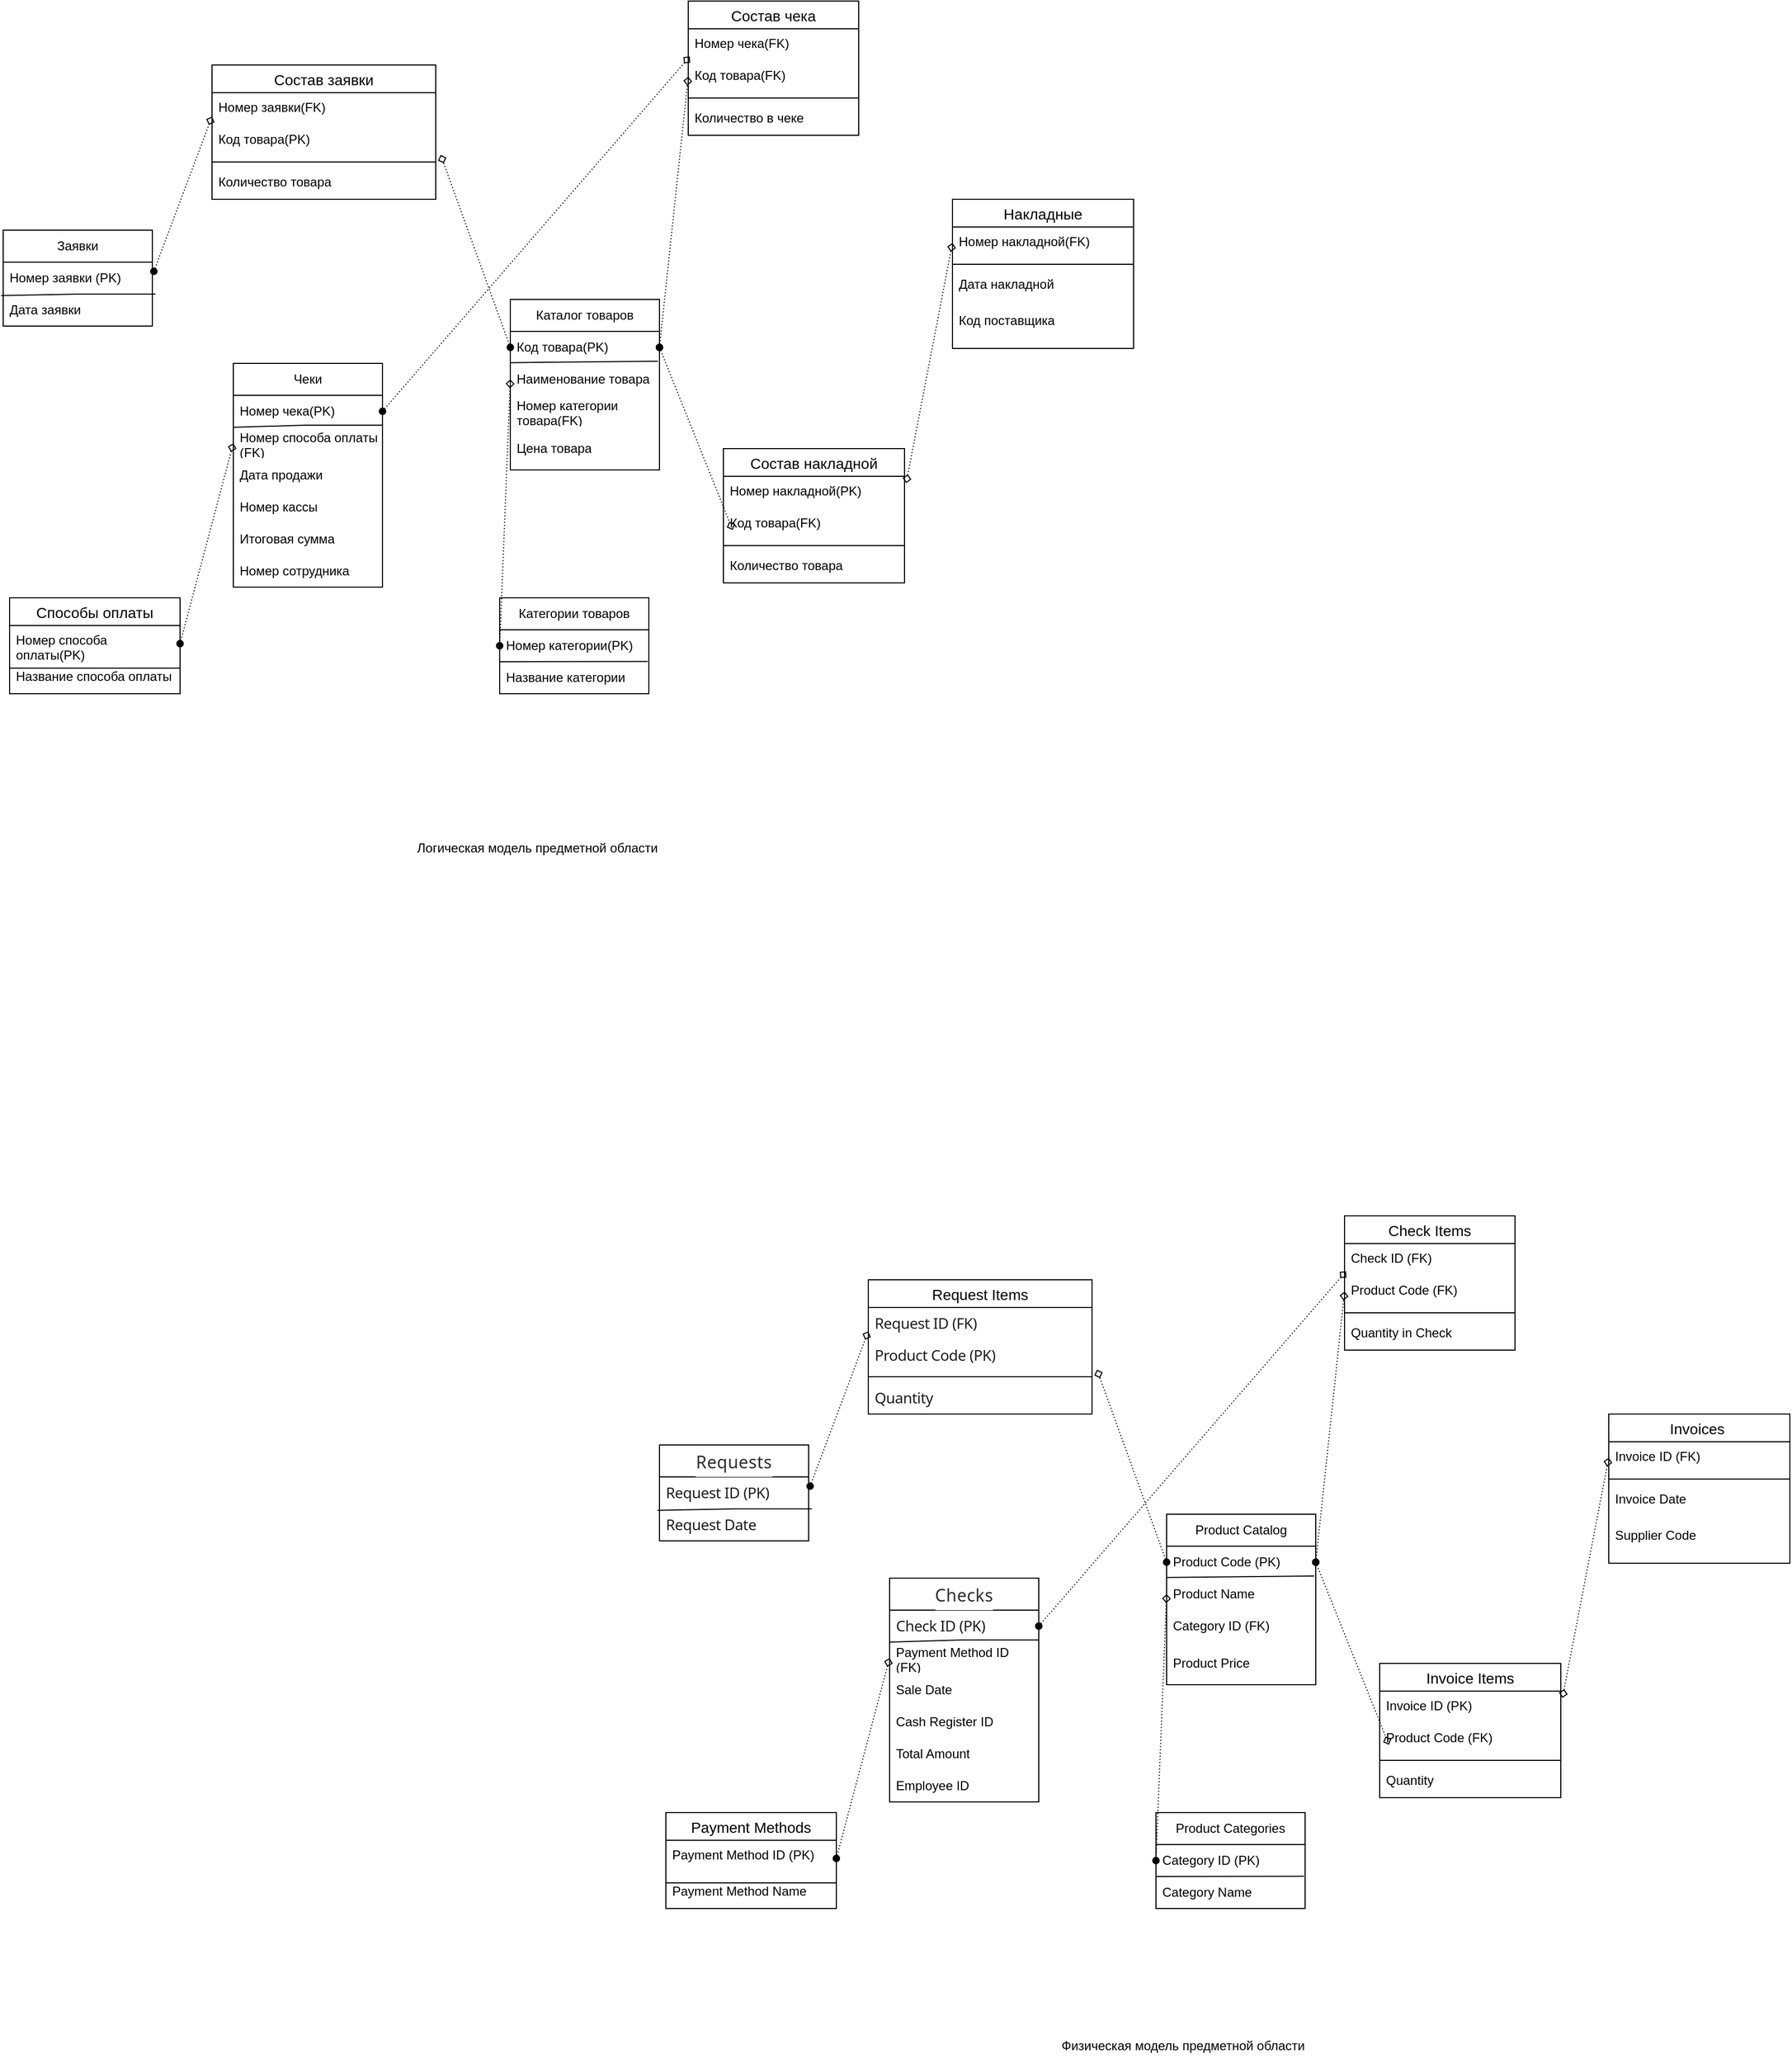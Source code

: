 <mxfile version="28.2.5">
  <diagram name="Страница — 1" id="TB0GrTfzd8GCSQmflgjX">
    <mxGraphModel dx="1303" dy="1872" grid="1" gridSize="10" guides="1" tooltips="1" connect="1" arrows="1" fold="1" page="1" pageScale="1" pageWidth="827" pageHeight="1169" math="0" shadow="0">
      <root>
        <mxCell id="0" />
        <mxCell id="1" parent="0" />
        <mxCell id="sVjr9DV75I62hmYHdk1i-2" value="Заявки" style="swimlane;fontStyle=0;childLayout=stackLayout;horizontal=1;startSize=30;horizontalStack=0;resizeParent=1;resizeParentMax=0;resizeLast=0;collapsible=1;marginBottom=0;whiteSpace=wrap;html=1;" parent="1" vertex="1">
          <mxGeometry x="24" y="65" width="140" height="90" as="geometry">
            <mxRectangle x="40" y="40" width="130" height="30" as="alternateBounds" />
          </mxGeometry>
        </mxCell>
        <mxCell id="sVjr9DV75I62hmYHdk1i-3" value="Номер заявки (PK)" style="text;strokeColor=none;fillColor=none;align=left;verticalAlign=middle;spacingLeft=4;spacingRight=4;overflow=hidden;points=[[0,0.5],[1,0.5]];portConstraint=eastwest;rotatable=0;whiteSpace=wrap;html=1;" parent="sVjr9DV75I62hmYHdk1i-2" vertex="1">
          <mxGeometry y="30" width="140" height="30" as="geometry" />
        </mxCell>
        <mxCell id="sVjr9DV75I62hmYHdk1i-4" value="Дата заявки" style="text;strokeColor=none;fillColor=none;align=left;verticalAlign=middle;spacingLeft=4;spacingRight=4;overflow=hidden;points=[[0,0.5],[1,0.5]];portConstraint=eastwest;rotatable=0;whiteSpace=wrap;html=1;" parent="sVjr9DV75I62hmYHdk1i-2" vertex="1">
          <mxGeometry y="60" width="140" height="30" as="geometry" />
        </mxCell>
        <mxCell id="7sMg7sJDzFcKfcrFsc0W-3" value="" style="endArrow=none;html=1;rounded=0;exitX=-0.014;exitY=0.044;exitDx=0;exitDy=0;exitPerimeter=0;" parent="sVjr9DV75I62hmYHdk1i-2" source="sVjr9DV75I62hmYHdk1i-4" edge="1">
          <mxGeometry width="50" height="50" relative="1" as="geometry">
            <mxPoint x="340" y="90" as="sourcePoint" />
            <mxPoint x="143" y="60" as="targetPoint" />
            <Array as="points">
              <mxPoint x="70" y="60" />
            </Array>
          </mxGeometry>
        </mxCell>
        <mxCell id="sVjr9DV75I62hmYHdk1i-6" value="Каталог товаров" style="swimlane;fontStyle=0;childLayout=stackLayout;horizontal=1;startSize=30;horizontalStack=0;resizeParent=1;resizeParentMax=0;resizeLast=0;collapsible=1;marginBottom=0;whiteSpace=wrap;html=1;" parent="1" vertex="1">
          <mxGeometry x="500" y="130" width="140" height="160" as="geometry">
            <mxRectangle x="480" width="70" height="30" as="alternateBounds" />
          </mxGeometry>
        </mxCell>
        <mxCell id="sVjr9DV75I62hmYHdk1i-7" value="Код товара(PK)" style="text;strokeColor=none;fillColor=none;align=left;verticalAlign=middle;spacingLeft=4;spacingRight=4;overflow=hidden;points=[[0,0.5],[1,0.5]];portConstraint=eastwest;rotatable=0;whiteSpace=wrap;html=1;" parent="sVjr9DV75I62hmYHdk1i-6" vertex="1">
          <mxGeometry y="30" width="140" height="30" as="geometry" />
        </mxCell>
        <mxCell id="sVjr9DV75I62hmYHdk1i-8" value="Наименование товара" style="text;strokeColor=none;fillColor=none;align=left;verticalAlign=middle;spacingLeft=4;spacingRight=4;overflow=hidden;points=[[0,0.5],[1,0.5]];portConstraint=eastwest;rotatable=0;whiteSpace=wrap;html=1;" parent="sVjr9DV75I62hmYHdk1i-6" vertex="1">
          <mxGeometry y="60" width="140" height="30" as="geometry" />
        </mxCell>
        <mxCell id="gCJg0nlt5YbwezoJq0o4-13" value="Номер категории товара(FK)" style="text;strokeColor=none;fillColor=none;align=left;verticalAlign=middle;spacingLeft=4;spacingRight=4;overflow=hidden;points=[[0,0.5],[1,0.5]];portConstraint=eastwest;rotatable=0;whiteSpace=wrap;html=1;" parent="sVjr9DV75I62hmYHdk1i-6" vertex="1">
          <mxGeometry y="90" width="140" height="30" as="geometry" />
        </mxCell>
        <mxCell id="sVjr9DV75I62hmYHdk1i-9" value="Цена товара" style="text;strokeColor=none;fillColor=none;align=left;verticalAlign=middle;spacingLeft=4;spacingRight=4;overflow=hidden;points=[[0,0.5],[1,0.5]];portConstraint=eastwest;rotatable=0;whiteSpace=wrap;html=1;" parent="sVjr9DV75I62hmYHdk1i-6" vertex="1">
          <mxGeometry y="120" width="140" height="40" as="geometry" />
        </mxCell>
        <mxCell id="7sMg7sJDzFcKfcrFsc0W-4" value="" style="endArrow=none;html=1;rounded=0;entryX=0.99;entryY=-0.067;entryDx=0;entryDy=0;entryPerimeter=0;exitX=0;exitY=-0.022;exitDx=0;exitDy=0;exitPerimeter=0;" parent="sVjr9DV75I62hmYHdk1i-6" source="sVjr9DV75I62hmYHdk1i-8" target="sVjr9DV75I62hmYHdk1i-8" edge="1">
          <mxGeometry width="50" height="50" relative="1" as="geometry">
            <mxPoint x="-100" y="130" as="sourcePoint" />
            <mxPoint x="-50" y="80" as="targetPoint" />
          </mxGeometry>
        </mxCell>
        <mxCell id="sVjr9DV75I62hmYHdk1i-10" value="Чеки" style="swimlane;fontStyle=0;childLayout=stackLayout;horizontal=1;startSize=30;horizontalStack=0;resizeParent=1;resizeParentMax=0;resizeLast=0;collapsible=1;marginBottom=0;whiteSpace=wrap;html=1;" parent="1" vertex="1">
          <mxGeometry x="240" y="190" width="140" height="210" as="geometry">
            <mxRectangle x="240" y="190" width="70" height="30" as="alternateBounds" />
          </mxGeometry>
        </mxCell>
        <mxCell id="sVjr9DV75I62hmYHdk1i-11" value="Номер чека(PK)" style="text;strokeColor=none;fillColor=none;align=left;verticalAlign=middle;spacingLeft=4;spacingRight=4;overflow=hidden;points=[[0,0.5],[1,0.5]];portConstraint=eastwest;rotatable=0;whiteSpace=wrap;html=1;" parent="sVjr9DV75I62hmYHdk1i-10" vertex="1">
          <mxGeometry y="30" width="140" height="30" as="geometry" />
        </mxCell>
        <mxCell id="7sMg7sJDzFcKfcrFsc0W-5" value="" style="endArrow=none;html=1;rounded=0;exitX=0.014;exitY=0.067;exitDx=0;exitDy=0;exitPerimeter=0;entryX=1.014;entryY=0;entryDx=0;entryDy=0;entryPerimeter=0;" parent="sVjr9DV75I62hmYHdk1i-10" edge="1">
          <mxGeometry width="50" height="50" relative="1" as="geometry">
            <mxPoint x="3.642e-14" y="60.0" as="sourcePoint" />
            <mxPoint x="140.0" y="57.99" as="targetPoint" />
            <Array as="points">
              <mxPoint x="68.04" y="57.99" />
            </Array>
          </mxGeometry>
        </mxCell>
        <mxCell id="gCJg0nlt5YbwezoJq0o4-12" value="Номер способа оплаты (FK)" style="text;strokeColor=none;fillColor=none;align=left;verticalAlign=middle;spacingLeft=4;spacingRight=4;overflow=hidden;points=[[0,0.5],[1,0.5]];portConstraint=eastwest;rotatable=0;whiteSpace=wrap;html=1;" parent="sVjr9DV75I62hmYHdk1i-10" vertex="1">
          <mxGeometry y="60" width="140" height="30" as="geometry" />
        </mxCell>
        <mxCell id="sVjr9DV75I62hmYHdk1i-12" value="Дата продажи" style="text;strokeColor=none;fillColor=none;align=left;verticalAlign=middle;spacingLeft=4;spacingRight=4;overflow=hidden;points=[[0,0.5],[1,0.5]];portConstraint=eastwest;rotatable=0;whiteSpace=wrap;html=1;" parent="sVjr9DV75I62hmYHdk1i-10" vertex="1">
          <mxGeometry y="90" width="140" height="30" as="geometry" />
        </mxCell>
        <mxCell id="gCJg0nlt5YbwezoJq0o4-10" value="Номер кассы" style="text;strokeColor=none;fillColor=none;align=left;verticalAlign=middle;spacingLeft=4;spacingRight=4;overflow=hidden;points=[[0,0.5],[1,0.5]];portConstraint=eastwest;rotatable=0;whiteSpace=wrap;html=1;" parent="sVjr9DV75I62hmYHdk1i-10" vertex="1">
          <mxGeometry y="120" width="140" height="30" as="geometry" />
        </mxCell>
        <mxCell id="gCJg0nlt5YbwezoJq0o4-11" value="Итоговая сумма" style="text;strokeColor=none;fillColor=none;align=left;verticalAlign=middle;spacingLeft=4;spacingRight=4;overflow=hidden;points=[[0,0.5],[1,0.5]];portConstraint=eastwest;rotatable=0;whiteSpace=wrap;html=1;" parent="sVjr9DV75I62hmYHdk1i-10" vertex="1">
          <mxGeometry y="150" width="140" height="30" as="geometry" />
        </mxCell>
        <mxCell id="sVjr9DV75I62hmYHdk1i-13" value="&lt;font style=&quot;vertical-align: inherit;&quot; dir=&quot;auto&quot;&gt;&lt;font style=&quot;vertical-align: inherit;&quot; dir=&quot;auto&quot;&gt;Номер сотрудника&amp;nbsp;&lt;/font&gt;&lt;/font&gt;" style="text;strokeColor=none;fillColor=none;align=left;verticalAlign=middle;spacingLeft=4;spacingRight=4;overflow=hidden;points=[[0,0.5],[1,0.5]];portConstraint=eastwest;rotatable=0;whiteSpace=wrap;html=1;" parent="sVjr9DV75I62hmYHdk1i-10" vertex="1">
          <mxGeometry y="180" width="140" height="30" as="geometry" />
        </mxCell>
        <mxCell id="7sMg7sJDzFcKfcrFsc0W-24" value="&lt;font style=&quot;vertical-align: inherit;&quot; dir=&quot;auto&quot;&gt;&lt;font style=&quot;vertical-align: inherit;&quot; dir=&quot;auto&quot;&gt;Логическая модель предметной области&lt;/font&gt;&lt;/font&gt;" style="text;html=1;align=center;verticalAlign=middle;resizable=0;points=[];autosize=1;strokeColor=none;fillColor=none;" parent="1" vertex="1">
          <mxGeometry x="400" y="630" width="250" height="30" as="geometry" />
        </mxCell>
        <mxCell id="7sMg7sJDzFcKfcrFsc0W-77" value="Физическая модель предметной области" style="text;html=1;align=center;verticalAlign=middle;resizable=0;points=[];autosize=1;strokeColor=none;fillColor=none;" parent="1" vertex="1">
          <mxGeometry x="1006" y="1754" width="250" height="30" as="geometry" />
        </mxCell>
        <mxCell id="gCJg0nlt5YbwezoJq0o4-16" value="Накладные" style="swimlane;fontStyle=0;childLayout=stackLayout;horizontal=1;startSize=26;horizontalStack=0;resizeParent=1;resizeParentMax=0;resizeLast=0;collapsible=1;marginBottom=0;align=center;fontSize=14;" parent="1" vertex="1">
          <mxGeometry x="915" y="36" width="170" height="140" as="geometry" />
        </mxCell>
        <mxCell id="gCJg0nlt5YbwezoJq0o4-17" value="Номер накладной(FK)" style="text;strokeColor=none;fillColor=none;spacingLeft=4;spacingRight=4;overflow=hidden;rotatable=0;points=[[0,0.5],[1,0.5]];portConstraint=eastwest;fontSize=12;whiteSpace=wrap;html=1;" parent="gCJg0nlt5YbwezoJq0o4-16" vertex="1">
          <mxGeometry y="26" width="170" height="30" as="geometry" />
        </mxCell>
        <mxCell id="gCJg0nlt5YbwezoJq0o4-35" value="" style="line;strokeWidth=1;rotatable=0;dashed=0;labelPosition=right;align=left;verticalAlign=middle;spacingTop=0;spacingLeft=6;points=[];portConstraint=eastwest;" parent="gCJg0nlt5YbwezoJq0o4-16" vertex="1">
          <mxGeometry y="56" width="170" height="10" as="geometry" />
        </mxCell>
        <mxCell id="gCJg0nlt5YbwezoJq0o4-18" value="Дата накладной" style="text;strokeColor=none;fillColor=none;spacingLeft=4;spacingRight=4;overflow=hidden;rotatable=0;points=[[0,0.5],[1,0.5]];portConstraint=eastwest;fontSize=12;whiteSpace=wrap;html=1;" parent="gCJg0nlt5YbwezoJq0o4-16" vertex="1">
          <mxGeometry y="66" width="170" height="34" as="geometry" />
        </mxCell>
        <mxCell id="gCJg0nlt5YbwezoJq0o4-19" value="Код поставщика" style="text;strokeColor=none;fillColor=none;spacingLeft=4;spacingRight=4;overflow=hidden;rotatable=0;points=[[0,0.5],[1,0.5]];portConstraint=eastwest;fontSize=12;whiteSpace=wrap;html=1;" parent="gCJg0nlt5YbwezoJq0o4-16" vertex="1">
          <mxGeometry y="100" width="170" height="40" as="geometry" />
        </mxCell>
        <mxCell id="gCJg0nlt5YbwezoJq0o4-22" value="Состав накладной" style="swimlane;fontStyle=0;childLayout=stackLayout;horizontal=1;startSize=26;horizontalStack=0;resizeParent=1;resizeParentMax=0;resizeLast=0;collapsible=1;marginBottom=0;align=center;fontSize=14;" parent="1" vertex="1">
          <mxGeometry x="700" y="270" width="170" height="126" as="geometry" />
        </mxCell>
        <mxCell id="gCJg0nlt5YbwezoJq0o4-23" value="Номер накладной(PK)" style="text;strokeColor=none;fillColor=none;spacingLeft=4;spacingRight=4;overflow=hidden;rotatable=0;points=[[0,0.5],[1,0.5]];portConstraint=eastwest;fontSize=12;whiteSpace=wrap;html=1;" parent="gCJg0nlt5YbwezoJq0o4-22" vertex="1">
          <mxGeometry y="26" width="170" height="30" as="geometry" />
        </mxCell>
        <mxCell id="gCJg0nlt5YbwezoJq0o4-24" value="Код товара(FK)" style="text;strokeColor=none;fillColor=none;spacingLeft=4;spacingRight=4;overflow=hidden;rotatable=0;points=[[0,0.5],[1,0.5]];portConstraint=eastwest;fontSize=12;whiteSpace=wrap;html=1;" parent="gCJg0nlt5YbwezoJq0o4-22" vertex="1">
          <mxGeometry y="56" width="170" height="30" as="geometry" />
        </mxCell>
        <mxCell id="gCJg0nlt5YbwezoJq0o4-36" value="" style="line;strokeWidth=1;rotatable=0;dashed=0;labelPosition=right;align=left;verticalAlign=middle;spacingTop=0;spacingLeft=6;points=[];portConstraint=eastwest;" parent="gCJg0nlt5YbwezoJq0o4-22" vertex="1">
          <mxGeometry y="86" width="170" height="10" as="geometry" />
        </mxCell>
        <mxCell id="gCJg0nlt5YbwezoJq0o4-25" value="Количество товара" style="text;strokeColor=none;fillColor=none;spacingLeft=4;spacingRight=4;overflow=hidden;rotatable=0;points=[[0,0.5],[1,0.5]];portConstraint=eastwest;fontSize=12;whiteSpace=wrap;html=1;" parent="gCJg0nlt5YbwezoJq0o4-22" vertex="1">
          <mxGeometry y="96" width="170" height="30" as="geometry" />
        </mxCell>
        <mxCell id="gCJg0nlt5YbwezoJq0o4-26" value="" style="endArrow=diamond;html=1;rounded=0;dashed=1;dashPattern=1 2;endFill=0;startArrow=oval;startFill=1;exitX=1;exitY=0.5;exitDx=0;exitDy=0;entryX=0.009;entryY=0.868;entryDx=0;entryDy=0;entryPerimeter=0;" parent="1" source="sVjr9DV75I62hmYHdk1i-11" target="gCJg0nlt5YbwezoJq0o4-38" edge="1">
          <mxGeometry relative="1" as="geometry">
            <mxPoint x="410" y="250" as="sourcePoint" />
            <mxPoint x="560" y="-90" as="targetPoint" />
            <Array as="points" />
          </mxGeometry>
        </mxCell>
        <mxCell id="gCJg0nlt5YbwezoJq0o4-30" value="Состав заявки" style="swimlane;fontStyle=0;childLayout=stackLayout;horizontal=1;startSize=26;horizontalStack=0;resizeParent=1;resizeParentMax=0;resizeLast=0;collapsible=1;marginBottom=0;align=center;fontSize=14;" parent="1" vertex="1">
          <mxGeometry x="220" y="-90" width="210" height="126" as="geometry" />
        </mxCell>
        <mxCell id="gCJg0nlt5YbwezoJq0o4-31" value="Номер заявки(FK)" style="text;strokeColor=none;fillColor=none;spacingLeft=4;spacingRight=4;overflow=hidden;rotatable=0;points=[[0,0.5],[1,0.5]];portConstraint=eastwest;fontSize=12;whiteSpace=wrap;html=1;" parent="gCJg0nlt5YbwezoJq0o4-30" vertex="1">
          <mxGeometry y="26" width="210" height="30" as="geometry" />
        </mxCell>
        <mxCell id="gCJg0nlt5YbwezoJq0o4-32" value="Код товара(PK)" style="text;strokeColor=none;fillColor=none;spacingLeft=4;spacingRight=4;overflow=hidden;rotatable=0;points=[[0,0.5],[1,0.5]];portConstraint=eastwest;fontSize=12;whiteSpace=wrap;html=1;" parent="gCJg0nlt5YbwezoJq0o4-30" vertex="1">
          <mxGeometry y="56" width="210" height="30" as="geometry" />
        </mxCell>
        <mxCell id="gCJg0nlt5YbwezoJq0o4-34" value="" style="line;strokeWidth=1;rotatable=0;dashed=0;labelPosition=right;align=left;verticalAlign=middle;spacingTop=0;spacingLeft=6;points=[];portConstraint=eastwest;" parent="gCJg0nlt5YbwezoJq0o4-30" vertex="1">
          <mxGeometry y="86" width="210" height="10" as="geometry" />
        </mxCell>
        <mxCell id="gCJg0nlt5YbwezoJq0o4-33" value="Количество товара" style="text;strokeColor=none;fillColor=none;spacingLeft=4;spacingRight=4;overflow=hidden;rotatable=0;points=[[0,0.5],[1,0.5]];portConstraint=eastwest;fontSize=12;whiteSpace=wrap;html=1;" parent="gCJg0nlt5YbwezoJq0o4-30" vertex="1">
          <mxGeometry y="96" width="210" height="30" as="geometry" />
        </mxCell>
        <mxCell id="gCJg0nlt5YbwezoJq0o4-37" value="Состав чека" style="swimlane;fontStyle=0;childLayout=stackLayout;horizontal=1;startSize=26;horizontalStack=0;resizeParent=1;resizeParentMax=0;resizeLast=0;collapsible=1;marginBottom=0;align=center;fontSize=14;" parent="1" vertex="1">
          <mxGeometry x="667" y="-150" width="160" height="126" as="geometry" />
        </mxCell>
        <mxCell id="gCJg0nlt5YbwezoJq0o4-38" value="Номер чека(FK)" style="text;strokeColor=none;fillColor=none;spacingLeft=4;spacingRight=4;overflow=hidden;rotatable=0;points=[[0,0.5],[1,0.5]];portConstraint=eastwest;fontSize=12;whiteSpace=wrap;html=1;" parent="gCJg0nlt5YbwezoJq0o4-37" vertex="1">
          <mxGeometry y="26" width="160" height="30" as="geometry" />
        </mxCell>
        <mxCell id="gCJg0nlt5YbwezoJq0o4-39" value="Код товара(FK)" style="text;strokeColor=none;fillColor=none;spacingLeft=4;spacingRight=4;overflow=hidden;rotatable=0;points=[[0,0.5],[1,0.5]];portConstraint=eastwest;fontSize=12;whiteSpace=wrap;html=1;" parent="gCJg0nlt5YbwezoJq0o4-37" vertex="1">
          <mxGeometry y="56" width="160" height="30" as="geometry" />
        </mxCell>
        <mxCell id="gCJg0nlt5YbwezoJq0o4-42" value="" style="line;strokeWidth=1;rotatable=0;dashed=0;labelPosition=right;align=left;verticalAlign=middle;spacingTop=0;spacingLeft=6;points=[];portConstraint=eastwest;" parent="gCJg0nlt5YbwezoJq0o4-37" vertex="1">
          <mxGeometry y="86" width="160" height="10" as="geometry" />
        </mxCell>
        <mxCell id="gCJg0nlt5YbwezoJq0o4-40" value="Количество в чеке" style="text;strokeColor=none;fillColor=none;spacingLeft=4;spacingRight=4;overflow=hidden;rotatable=0;points=[[0,0.5],[1,0.5]];portConstraint=eastwest;fontSize=12;whiteSpace=wrap;html=1;" parent="gCJg0nlt5YbwezoJq0o4-37" vertex="1">
          <mxGeometry y="96" width="160" height="30" as="geometry" />
        </mxCell>
        <mxCell id="gCJg0nlt5YbwezoJq0o4-44" value="" style="endArrow=diamond;html=1;rounded=0;dashed=1;dashPattern=1 2;endFill=0;startArrow=oval;startFill=1;exitX=1;exitY=0.5;exitDx=0;exitDy=0;entryX=0;entryY=0.5;entryDx=0;entryDy=0;" parent="1" source="sVjr9DV75I62hmYHdk1i-7" target="gCJg0nlt5YbwezoJq0o4-39" edge="1">
          <mxGeometry relative="1" as="geometry">
            <mxPoint x="650" y="415" as="sourcePoint" />
            <mxPoint x="650" y="50" as="targetPoint" />
            <Array as="points" />
          </mxGeometry>
        </mxCell>
        <mxCell id="gCJg0nlt5YbwezoJq0o4-45" value="" style="endArrow=diamond;html=1;rounded=0;dashed=1;dashPattern=1 2;endFill=0;startArrow=oval;startFill=1;exitX=1.01;exitY=0.289;exitDx=0;exitDy=0;entryX=0;entryY=0.744;entryDx=0;entryDy=0;entryPerimeter=0;exitPerimeter=0;" parent="1" source="sVjr9DV75I62hmYHdk1i-3" target="gCJg0nlt5YbwezoJq0o4-31" edge="1">
          <mxGeometry relative="1" as="geometry">
            <mxPoint x="120" y="265" as="sourcePoint" />
            <mxPoint x="300" y="-60" as="targetPoint" />
            <Array as="points" />
          </mxGeometry>
        </mxCell>
        <mxCell id="gCJg0nlt5YbwezoJq0o4-46" value="" style="endArrow=diamond;html=1;rounded=0;dashed=1;dashPattern=1 2;endFill=0;startArrow=oval;startFill=1;exitX=0;exitY=0.5;exitDx=0;exitDy=0;entryX=1.022;entryY=0.944;entryDx=0;entryDy=0;entryPerimeter=0;" parent="1" source="sVjr9DV75I62hmYHdk1i-7" target="gCJg0nlt5YbwezoJq0o4-32" edge="1">
          <mxGeometry relative="1" as="geometry">
            <mxPoint x="460" y="405" as="sourcePoint" />
            <mxPoint x="640" y="80" as="targetPoint" />
            <Array as="points" />
          </mxGeometry>
        </mxCell>
        <mxCell id="gCJg0nlt5YbwezoJq0o4-47" value="" style="endArrow=diamond;html=1;rounded=0;dashed=1;dashPattern=1 2;endFill=0;startArrow=diamond;startFill=0;exitX=1.009;exitY=0.213;exitDx=0;exitDy=0;exitPerimeter=0;entryX=0;entryY=0.5;entryDx=0;entryDy=0;" parent="1" source="gCJg0nlt5YbwezoJq0o4-23" target="gCJg0nlt5YbwezoJq0o4-17" edge="1">
          <mxGeometry relative="1" as="geometry">
            <mxPoint x="880" y="140" as="sourcePoint" />
            <mxPoint x="900" y="313.2" as="targetPoint" />
            <Array as="points" />
          </mxGeometry>
        </mxCell>
        <mxCell id="gCJg0nlt5YbwezoJq0o4-48" value="" style="endArrow=diamond;html=1;rounded=0;dashed=1;dashPattern=1 2;endFill=0;startArrow=oval;startFill=1;entryX=0.051;entryY=0.678;entryDx=0;entryDy=0;entryPerimeter=0;exitX=1;exitY=0.5;exitDx=0;exitDy=0;" parent="1" source="sVjr9DV75I62hmYHdk1i-7" target="gCJg0nlt5YbwezoJq0o4-24" edge="1">
          <mxGeometry relative="1" as="geometry">
            <mxPoint x="660" y="220" as="sourcePoint" />
            <mxPoint x="740" y="390" as="targetPoint" />
            <Array as="points" />
          </mxGeometry>
        </mxCell>
        <mxCell id="EtBy-Q-BPnMr8KXIXcHw-1" value="Категории товаров" style="swimlane;fontStyle=0;childLayout=stackLayout;horizontal=1;startSize=30;horizontalStack=0;resizeParent=1;resizeParentMax=0;resizeLast=0;collapsible=1;marginBottom=0;whiteSpace=wrap;html=1;" vertex="1" parent="1">
          <mxGeometry x="490" y="410" width="140" height="90" as="geometry" />
        </mxCell>
        <mxCell id="EtBy-Q-BPnMr8KXIXcHw-2" value="Номер категории(PK)" style="text;strokeColor=none;fillColor=none;align=left;verticalAlign=middle;spacingLeft=4;spacingRight=4;overflow=hidden;points=[[0,0.5],[1,0.5]];portConstraint=eastwest;rotatable=0;whiteSpace=wrap;html=1;" vertex="1" parent="EtBy-Q-BPnMr8KXIXcHw-1">
          <mxGeometry y="30" width="140" height="30" as="geometry" />
        </mxCell>
        <mxCell id="EtBy-Q-BPnMr8KXIXcHw-3" value="Название категории" style="text;strokeColor=none;fillColor=none;align=left;verticalAlign=middle;spacingLeft=4;spacingRight=4;overflow=hidden;points=[[0,0.5],[1,0.5]];portConstraint=eastwest;rotatable=0;whiteSpace=wrap;html=1;" vertex="1" parent="EtBy-Q-BPnMr8KXIXcHw-1">
          <mxGeometry y="60" width="140" height="30" as="geometry" />
        </mxCell>
        <mxCell id="EtBy-Q-BPnMr8KXIXcHw-5" value="" style="endArrow=none;html=1;rounded=0;entryX=0.993;entryY=0.992;entryDx=0;entryDy=0;entryPerimeter=0;" edge="1" parent="EtBy-Q-BPnMr8KXIXcHw-1" target="EtBy-Q-BPnMr8KXIXcHw-2">
          <mxGeometry width="50" height="50" relative="1" as="geometry">
            <mxPoint y="60" as="sourcePoint" />
            <mxPoint x="100" y="-110" as="targetPoint" />
          </mxGeometry>
        </mxCell>
        <mxCell id="EtBy-Q-BPnMr8KXIXcHw-6" value="" style="endArrow=oval;html=1;rounded=0;dashed=1;dashPattern=1 2;exitX=0;exitY=0.5;exitDx=0;exitDy=0;entryX=0;entryY=0.5;entryDx=0;entryDy=0;startArrow=diamond;startFill=0;endFill=1;" edge="1" parent="1" source="sVjr9DV75I62hmYHdk1i-8" target="EtBy-Q-BPnMr8KXIXcHw-2">
          <mxGeometry relative="1" as="geometry">
            <mxPoint x="450" y="350" as="sourcePoint" />
            <mxPoint x="610" y="350" as="targetPoint" />
          </mxGeometry>
        </mxCell>
        <mxCell id="EtBy-Q-BPnMr8KXIXcHw-7" value="" style="resizable=0;html=1;whiteSpace=wrap;align=right;verticalAlign=bottom;" connectable="0" vertex="1" parent="EtBy-Q-BPnMr8KXIXcHw-6">
          <mxGeometry x="1" relative="1" as="geometry" />
        </mxCell>
        <mxCell id="EtBy-Q-BPnMr8KXIXcHw-8" value="Способы оплаты" style="swimlane;fontStyle=0;childLayout=stackLayout;horizontal=1;startSize=26;horizontalStack=0;resizeParent=1;resizeParentMax=0;resizeLast=0;collapsible=1;marginBottom=0;align=center;fontSize=14;" vertex="1" parent="1">
          <mxGeometry x="30" y="410" width="160" height="90" as="geometry" />
        </mxCell>
        <mxCell id="EtBy-Q-BPnMr8KXIXcHw-9" value="Номер способа оплаты(PK)" style="text;strokeColor=none;fillColor=none;spacingLeft=4;spacingRight=4;overflow=hidden;rotatable=0;points=[[0,0.5],[1,0.5]];portConstraint=eastwest;fontSize=12;whiteSpace=wrap;html=1;" vertex="1" parent="EtBy-Q-BPnMr8KXIXcHw-8">
          <mxGeometry y="26" width="160" height="34" as="geometry" />
        </mxCell>
        <mxCell id="EtBy-Q-BPnMr8KXIXcHw-13" value="" style="endArrow=none;html=1;rounded=0;" edge="1" parent="EtBy-Q-BPnMr8KXIXcHw-8">
          <mxGeometry relative="1" as="geometry">
            <mxPoint y="66" as="sourcePoint" />
            <mxPoint x="160" y="66" as="targetPoint" />
          </mxGeometry>
        </mxCell>
        <mxCell id="EtBy-Q-BPnMr8KXIXcHw-10" value="Название способа оплаты" style="text;strokeColor=none;fillColor=none;spacingLeft=4;spacingRight=4;overflow=hidden;rotatable=0;points=[[0,0.5],[1,0.5]];portConstraint=eastwest;fontSize=12;whiteSpace=wrap;html=1;" vertex="1" parent="EtBy-Q-BPnMr8KXIXcHw-8">
          <mxGeometry y="60" width="160" height="30" as="geometry" />
        </mxCell>
        <mxCell id="EtBy-Q-BPnMr8KXIXcHw-14" value="" style="endArrow=oval;html=1;rounded=0;dashed=1;dashPattern=1 2;exitX=0;exitY=0.5;exitDx=0;exitDy=0;entryX=1;entryY=0.5;entryDx=0;entryDy=0;startArrow=diamond;startFill=0;endFill=1;" edge="1" parent="1" source="gCJg0nlt5YbwezoJq0o4-12" target="EtBy-Q-BPnMr8KXIXcHw-9">
          <mxGeometry relative="1" as="geometry">
            <mxPoint x="140" y="420" as="sourcePoint" />
            <mxPoint x="300" y="420" as="targetPoint" />
          </mxGeometry>
        </mxCell>
        <mxCell id="EtBy-Q-BPnMr8KXIXcHw-15" value="" style="resizable=0;html=1;whiteSpace=wrap;align=right;verticalAlign=bottom;" connectable="0" vertex="1" parent="EtBy-Q-BPnMr8KXIXcHw-14">
          <mxGeometry x="1" relative="1" as="geometry" />
        </mxCell>
        <mxCell id="EtBy-Q-BPnMr8KXIXcHw-16" value="&lt;h3 style=&quot;--tw-border-spacing-x: 0; --tw-border-spacing-y: 0; --tw-translate-x: 0; --tw-translate-y: 0; --tw-rotate: 0; --tw-skew-x: 0; --tw-skew-y: 0; --tw-scale-x: 1; --tw-scale-y: 1; --tw-pan-x: ; --tw-pan-y: ; --tw-pinch-zoom: ; --tw-scroll-snap-strictness: proximity; --tw-gradient-from-position: ; --tw-gradient-via-position: ; --tw-gradient-to-position: ; --tw-ordinal: ; --tw-slashed-zero: ; --tw-numeric-figure: ; --tw-numeric-spacing: ; --tw-numeric-fraction: ; --tw-ring-inset: ; --tw-ring-offset-width: 0px; --tw-ring-offset-color: light-dark(#fff, #000000); --tw-ring-color: rgb(59 130 246 / .5); --tw-ring-offset-shadow: 0 0 #0000; --tw-ring-shadow: 0 0 #0000; --tw-shadow: 0 0 #0000; --tw-shadow-colored: 0 0 #0000; --tw-blur: ; --tw-brightness: ; --tw-contrast: ; --tw-grayscale: ; --tw-hue-rotate: ; --tw-invert: ; --tw-saturate: ; --tw-sepia: ; --tw-drop-shadow: ; --tw-backdrop-blur: ; --tw-backdrop-brightness: ; --tw-backdrop-contrast: ; --tw-backdrop-grayscale: ; --tw-backdrop-hue-rotate: ; --tw-backdrop-invert: ; --tw-backdrop-opacity: ; --tw-backdrop-saturate: ; --tw-backdrop-sepia: ; --tw-contain-size: ; --tw-contain-layout: ; --tw-contain-paint: ; --tw-contain-style: ; box-sizing: border-box; border-width: 0px; border-style: solid; border-color: rgb(227, 227, 227); font-size: 16px; margin: 12px 0px; unicode-bidi: plaintext; color: rgb(44, 44, 54); line-height: 1.75; letter-spacing: 0em; font-family: system-ui, ui-sans-serif, -apple-system, BlinkMacSystemFont, sans-serif, Inter, NotoSansHans; text-align: start; white-space-collapse: preserve-breaks; background-color: rgb(255, 255, 255);&quot; data-spm-anchor-id=&quot;a2ty_o1.3.0.i1.737bc921pXsMA4&quot;&gt;&lt;span style=&quot;--tw-border-spacing-x: 0; --tw-border-spacing-y: 0; --tw-translate-x: 0; --tw-translate-y: 0; --tw-rotate: 0; --tw-skew-x: 0; --tw-skew-y: 0; --tw-scale-x: 1; --tw-scale-y: 1; --tw-pan-x: ; --tw-pan-y: ; --tw-pinch-zoom: ; --tw-scroll-snap-strictness: proximity; --tw-gradient-from-position: ; --tw-gradient-via-position: ; --tw-gradient-to-position: ; --tw-ordinal: ; --tw-slashed-zero: ; --tw-numeric-figure: ; --tw-numeric-spacing: ; --tw-numeric-fraction: ; --tw-ring-inset: ; --tw-ring-offset-width: 0px; --tw-ring-offset-color: light-dark(#fff, #000000); --tw-ring-color: rgb(59 130 246 / .5); --tw-ring-offset-shadow: 0 0 #0000; --tw-ring-shadow: 0 0 #0000; --tw-shadow: 0 0 #0000; --tw-shadow-colored: 0 0 #0000; --tw-blur: ; --tw-brightness: ; --tw-contrast: ; --tw-grayscale: ; --tw-hue-rotate: ; --tw-invert: ; --tw-saturate: ; --tw-sepia: ; --tw-drop-shadow: ; --tw-backdrop-blur: ; --tw-backdrop-brightness: ; --tw-backdrop-contrast: ; --tw-backdrop-grayscale: ; --tw-backdrop-hue-rotate: ; --tw-backdrop-invert: ; --tw-backdrop-opacity: ; --tw-backdrop-saturate: ; --tw-backdrop-sepia: ; --tw-contain-size: ; --tw-contain-layout: ; --tw-contain-paint: ; --tw-contain-style: ; box-sizing: border-box; border-width: 0px; border-style: solid; border-color: rgb(227, 227, 227); color: inherit; margin: 12px 0px; line-height: 1.75; letter-spacing: 0.02em; font-weight: normal;&quot;&gt;Requests&lt;/span&gt;&lt;/h3&gt;" style="swimlane;fontStyle=0;childLayout=stackLayout;horizontal=1;startSize=30;horizontalStack=0;resizeParent=1;resizeParentMax=0;resizeLast=0;collapsible=1;marginBottom=0;whiteSpace=wrap;html=1;" vertex="1" parent="1">
          <mxGeometry x="640" y="1205" width="140" height="90" as="geometry">
            <mxRectangle x="40" y="40" width="130" height="30" as="alternateBounds" />
          </mxGeometry>
        </mxCell>
        <mxCell id="EtBy-Q-BPnMr8KXIXcHw-17" value="&lt;span style=&quot;color: rgb(29, 29, 32); font-family: system-ui, ui-sans-serif, -apple-system, BlinkMacSystemFont, sans-serif, Inter, NotoSansHans; font-size: 14px; letter-spacing: -0.28px; text-wrap-mode: nowrap; background-color: rgb(255, 255, 255);&quot;&gt;Request ID (PK)&lt;/span&gt;" style="text;strokeColor=none;fillColor=none;align=left;verticalAlign=middle;spacingLeft=4;spacingRight=4;overflow=hidden;points=[[0,0.5],[1,0.5]];portConstraint=eastwest;rotatable=0;whiteSpace=wrap;html=1;" vertex="1" parent="EtBy-Q-BPnMr8KXIXcHw-16">
          <mxGeometry y="30" width="140" height="30" as="geometry" />
        </mxCell>
        <mxCell id="EtBy-Q-BPnMr8KXIXcHw-18" value="&lt;span style=&quot;color: rgb(29, 29, 32); font-family: system-ui, ui-sans-serif, -apple-system, BlinkMacSystemFont, sans-serif, Inter, NotoSansHans; font-size: 14px; letter-spacing: -0.28px; text-wrap-mode: nowrap; background-color: rgb(255, 255, 255);&quot;&gt;Request Date&lt;/span&gt;" style="text;strokeColor=none;fillColor=none;align=left;verticalAlign=middle;spacingLeft=4;spacingRight=4;overflow=hidden;points=[[0,0.5],[1,0.5]];portConstraint=eastwest;rotatable=0;whiteSpace=wrap;html=1;" vertex="1" parent="EtBy-Q-BPnMr8KXIXcHw-16">
          <mxGeometry y="60" width="140" height="30" as="geometry" />
        </mxCell>
        <mxCell id="EtBy-Q-BPnMr8KXIXcHw-19" value="" style="endArrow=none;html=1;rounded=0;exitX=-0.014;exitY=0.044;exitDx=0;exitDy=0;exitPerimeter=0;" edge="1" parent="EtBy-Q-BPnMr8KXIXcHw-16" source="EtBy-Q-BPnMr8KXIXcHw-18">
          <mxGeometry width="50" height="50" relative="1" as="geometry">
            <mxPoint x="340" y="90" as="sourcePoint" />
            <mxPoint x="143" y="60" as="targetPoint" />
            <Array as="points">
              <mxPoint x="70" y="60" />
            </Array>
          </mxGeometry>
        </mxCell>
        <mxCell id="EtBy-Q-BPnMr8KXIXcHw-20" value="Product Catalog" style="swimlane;fontStyle=0;childLayout=stackLayout;horizontal=1;startSize=30;horizontalStack=0;resizeParent=1;resizeParentMax=0;resizeLast=0;collapsible=1;marginBottom=0;whiteSpace=wrap;html=1;" vertex="1" parent="1">
          <mxGeometry x="1116" y="1270" width="140" height="160" as="geometry">
            <mxRectangle x="480" width="70" height="30" as="alternateBounds" />
          </mxGeometry>
        </mxCell>
        <mxCell id="EtBy-Q-BPnMr8KXIXcHw-21" value="&lt;div&gt;&lt;span style=&quot;white-space: pre; white-space: normal;&quot;&gt;&#x9;&lt;/span&gt;&lt;/div&gt;&lt;div&gt;Product Code (PK)&lt;/div&gt;" style="text;strokeColor=none;fillColor=none;align=left;verticalAlign=middle;spacingLeft=4;spacingRight=4;overflow=hidden;points=[[0,0.5],[1,0.5]];portConstraint=eastwest;rotatable=0;whiteSpace=wrap;html=1;" vertex="1" parent="EtBy-Q-BPnMr8KXIXcHw-20">
          <mxGeometry y="30" width="140" height="30" as="geometry" />
        </mxCell>
        <mxCell id="EtBy-Q-BPnMr8KXIXcHw-22" value="&lt;div&gt;&lt;span style=&quot;white-space: pre; white-space: normal;&quot;&gt;&#x9;&lt;/span&gt;&lt;/div&gt;&lt;div&gt;Product Name&amp;nbsp;&lt;/div&gt;" style="text;strokeColor=none;fillColor=none;align=left;verticalAlign=middle;spacingLeft=4;spacingRight=4;overflow=hidden;points=[[0,0.5],[1,0.5]];portConstraint=eastwest;rotatable=0;whiteSpace=wrap;html=1;" vertex="1" parent="EtBy-Q-BPnMr8KXIXcHw-20">
          <mxGeometry y="60" width="140" height="30" as="geometry" />
        </mxCell>
        <mxCell id="EtBy-Q-BPnMr8KXIXcHw-23" value="&lt;div&gt;&lt;span style=&quot;white-space: pre; white-space: normal;&quot;&gt;&#x9;&lt;/span&gt;&lt;/div&gt;&lt;div&gt;Category ID (FK)&lt;/div&gt;" style="text;strokeColor=none;fillColor=none;align=left;verticalAlign=middle;spacingLeft=4;spacingRight=4;overflow=hidden;points=[[0,0.5],[1,0.5]];portConstraint=eastwest;rotatable=0;whiteSpace=wrap;html=1;" vertex="1" parent="EtBy-Q-BPnMr8KXIXcHw-20">
          <mxGeometry y="90" width="140" height="30" as="geometry" />
        </mxCell>
        <mxCell id="EtBy-Q-BPnMr8KXIXcHw-24" value="&lt;div&gt;&lt;span style=&quot;white-space: pre; white-space: normal;&quot;&gt;&#x9;&lt;/span&gt;&lt;/div&gt;&lt;div&gt;Product Price&lt;/div&gt;" style="text;strokeColor=none;fillColor=none;align=left;verticalAlign=middle;spacingLeft=4;spacingRight=4;overflow=hidden;points=[[0,0.5],[1,0.5]];portConstraint=eastwest;rotatable=0;whiteSpace=wrap;html=1;" vertex="1" parent="EtBy-Q-BPnMr8KXIXcHw-20">
          <mxGeometry y="120" width="140" height="40" as="geometry" />
        </mxCell>
        <mxCell id="EtBy-Q-BPnMr8KXIXcHw-25" value="" style="endArrow=none;html=1;rounded=0;entryX=0.99;entryY=-0.067;entryDx=0;entryDy=0;entryPerimeter=0;exitX=0;exitY=-0.022;exitDx=0;exitDy=0;exitPerimeter=0;" edge="1" parent="EtBy-Q-BPnMr8KXIXcHw-20" source="EtBy-Q-BPnMr8KXIXcHw-22" target="EtBy-Q-BPnMr8KXIXcHw-22">
          <mxGeometry width="50" height="50" relative="1" as="geometry">
            <mxPoint x="-100" y="130" as="sourcePoint" />
            <mxPoint x="-50" y="80" as="targetPoint" />
          </mxGeometry>
        </mxCell>
        <mxCell id="EtBy-Q-BPnMr8KXIXcHw-26" value="&lt;h3 style=&quot;--tw-border-spacing-x: 0; --tw-border-spacing-y: 0; --tw-translate-x: 0; --tw-translate-y: 0; --tw-rotate: 0; --tw-skew-x: 0; --tw-skew-y: 0; --tw-scale-x: 1; --tw-scale-y: 1; --tw-pan-x: ; --tw-pan-y: ; --tw-pinch-zoom: ; --tw-scroll-snap-strictness: proximity; --tw-gradient-from-position: ; --tw-gradient-via-position: ; --tw-gradient-to-position: ; --tw-ordinal: ; --tw-slashed-zero: ; --tw-numeric-figure: ; --tw-numeric-spacing: ; --tw-numeric-fraction: ; --tw-ring-inset: ; --tw-ring-offset-width: 0px; --tw-ring-offset-color: #fff; --tw-ring-color: rgb(59 130 246 / .5); --tw-ring-offset-shadow: 0 0 #0000; --tw-ring-shadow: 0 0 #0000; --tw-shadow: 0 0 #0000; --tw-shadow-colored: 0 0 #0000; --tw-blur: ; --tw-brightness: ; --tw-contrast: ; --tw-grayscale: ; --tw-hue-rotate: ; --tw-invert: ; --tw-saturate: ; --tw-sepia: ; --tw-drop-shadow: ; --tw-backdrop-blur: ; --tw-backdrop-brightness: ; --tw-backdrop-contrast: ; --tw-backdrop-grayscale: ; --tw-backdrop-hue-rotate: ; --tw-backdrop-invert: ; --tw-backdrop-opacity: ; --tw-backdrop-saturate: ; --tw-backdrop-sepia: ; --tw-contain-size: ; --tw-contain-layout: ; --tw-contain-paint: ; --tw-contain-style: ; box-sizing: border-box; border-width: 0px; border-style: solid; border-color: rgb(227, 227, 227); font-size: 16px; margin: 12px 0px; unicode-bidi: plaintext; color: rgb(44, 44, 54); line-height: 1.75; letter-spacing: 0em; font-family: system-ui, ui-sans-serif, -apple-system, BlinkMacSystemFont, sans-serif, Inter, NotoSansHans; text-align: start; white-space-collapse: preserve-breaks; background-color: rgb(255, 255, 255);&quot; data-spm-anchor-id=&quot;a2ty_o1.3.0.i9.737bc921pXsMA4&quot;&gt;&lt;span style=&quot;--tw-border-spacing-x: 0; --tw-border-spacing-y: 0; --tw-translate-x: 0; --tw-translate-y: 0; --tw-rotate: 0; --tw-skew-x: 0; --tw-skew-y: 0; --tw-scale-x: 1; --tw-scale-y: 1; --tw-pan-x: ; --tw-pan-y: ; --tw-pinch-zoom: ; --tw-scroll-snap-strictness: proximity; --tw-gradient-from-position: ; --tw-gradient-via-position: ; --tw-gradient-to-position: ; --tw-ordinal: ; --tw-slashed-zero: ; --tw-numeric-figure: ; --tw-numeric-spacing: ; --tw-numeric-fraction: ; --tw-ring-inset: ; --tw-ring-offset-width: 0px; --tw-ring-offset-color: #fff; --tw-ring-color: rgb(59 130 246 / .5); --tw-ring-offset-shadow: 0 0 #0000; --tw-ring-shadow: 0 0 #0000; --tw-shadow: 0 0 #0000; --tw-shadow-colored: 0 0 #0000; --tw-blur: ; --tw-brightness: ; --tw-contrast: ; --tw-grayscale: ; --tw-hue-rotate: ; --tw-invert: ; --tw-saturate: ; --tw-sepia: ; --tw-drop-shadow: ; --tw-backdrop-blur: ; --tw-backdrop-brightness: ; --tw-backdrop-contrast: ; --tw-backdrop-grayscale: ; --tw-backdrop-hue-rotate: ; --tw-backdrop-invert: ; --tw-backdrop-opacity: ; --tw-backdrop-saturate: ; --tw-backdrop-sepia: ; --tw-contain-size: ; --tw-contain-layout: ; --tw-contain-paint: ; --tw-contain-style: ; box-sizing: border-box; border-width: 0px; border-style: solid; border-color: rgb(227, 227, 227); font-weight: 500; color: inherit; margin: 12px 0px; line-height: 1.75; letter-spacing: 0.02em;&quot; data-spm-anchor-id=&quot;a2ty_o1.3.0.i10.737bc921pXsMA4&quot;&gt;Checks&lt;/span&gt;&lt;/h3&gt;" style="swimlane;fontStyle=0;childLayout=stackLayout;horizontal=1;startSize=30;horizontalStack=0;resizeParent=1;resizeParentMax=0;resizeLast=0;collapsible=1;marginBottom=0;whiteSpace=wrap;html=1;" vertex="1" parent="1">
          <mxGeometry x="856" y="1330" width="140" height="210" as="geometry">
            <mxRectangle x="240" y="190" width="70" height="30" as="alternateBounds" />
          </mxGeometry>
        </mxCell>
        <mxCell id="EtBy-Q-BPnMr8KXIXcHw-27" value="&lt;span style=&quot;color: rgb(29, 29, 32); font-family: system-ui, ui-sans-serif, -apple-system, BlinkMacSystemFont, sans-serif, Inter, NotoSansHans; font-size: 14px; letter-spacing: -0.28px; text-wrap-mode: nowrap; background-color: rgb(255, 255, 255);&quot;&gt;Check ID (PK)&lt;/span&gt;" style="text;strokeColor=none;fillColor=none;align=left;verticalAlign=middle;spacingLeft=4;spacingRight=4;overflow=hidden;points=[[0,0.5],[1,0.5]];portConstraint=eastwest;rotatable=0;whiteSpace=wrap;html=1;" vertex="1" parent="EtBy-Q-BPnMr8KXIXcHw-26">
          <mxGeometry y="30" width="140" height="30" as="geometry" />
        </mxCell>
        <mxCell id="EtBy-Q-BPnMr8KXIXcHw-28" value="" style="endArrow=none;html=1;rounded=0;exitX=0.014;exitY=0.067;exitDx=0;exitDy=0;exitPerimeter=0;entryX=1.014;entryY=0;entryDx=0;entryDy=0;entryPerimeter=0;" edge="1" parent="EtBy-Q-BPnMr8KXIXcHw-26">
          <mxGeometry width="50" height="50" relative="1" as="geometry">
            <mxPoint x="3.642e-14" y="60.0" as="sourcePoint" />
            <mxPoint x="140.0" y="57.99" as="targetPoint" />
            <Array as="points">
              <mxPoint x="68.04" y="57.99" />
            </Array>
          </mxGeometry>
        </mxCell>
        <mxCell id="EtBy-Q-BPnMr8KXIXcHw-29" value="&lt;div&gt;&lt;span style=&quot;white-space: pre; white-space: normal;&quot;&gt;&#x9;&lt;/span&gt;&lt;/div&gt;&lt;div&gt;Payment Method ID (FK)&lt;/div&gt;" style="text;strokeColor=none;fillColor=none;align=left;verticalAlign=middle;spacingLeft=4;spacingRight=4;overflow=hidden;points=[[0,0.5],[1,0.5]];portConstraint=eastwest;rotatable=0;whiteSpace=wrap;html=1;" vertex="1" parent="EtBy-Q-BPnMr8KXIXcHw-26">
          <mxGeometry y="60" width="140" height="30" as="geometry" />
        </mxCell>
        <mxCell id="EtBy-Q-BPnMr8KXIXcHw-30" value="Sale Date" style="text;strokeColor=none;fillColor=none;align=left;verticalAlign=middle;spacingLeft=4;spacingRight=4;overflow=hidden;points=[[0,0.5],[1,0.5]];portConstraint=eastwest;rotatable=0;whiteSpace=wrap;html=1;" vertex="1" parent="EtBy-Q-BPnMr8KXIXcHw-26">
          <mxGeometry y="90" width="140" height="30" as="geometry" />
        </mxCell>
        <mxCell id="EtBy-Q-BPnMr8KXIXcHw-31" value="&lt;div&gt;&lt;span style=&quot;white-space: pre; white-space: normal;&quot;&gt;&#x9;&lt;/span&gt;&lt;/div&gt;&lt;div&gt;Cash Register ID&lt;/div&gt;" style="text;strokeColor=none;fillColor=none;align=left;verticalAlign=middle;spacingLeft=4;spacingRight=4;overflow=hidden;points=[[0,0.5],[1,0.5]];portConstraint=eastwest;rotatable=0;whiteSpace=wrap;html=1;" vertex="1" parent="EtBy-Q-BPnMr8KXIXcHw-26">
          <mxGeometry y="120" width="140" height="30" as="geometry" />
        </mxCell>
        <mxCell id="EtBy-Q-BPnMr8KXIXcHw-32" value="&lt;div&gt;&lt;span style=&quot;white-space: pre; white-space: normal;&quot;&gt;&#x9;&lt;/span&gt;&lt;/div&gt;&lt;div&gt;Total Amount&lt;/div&gt;" style="text;strokeColor=none;fillColor=none;align=left;verticalAlign=middle;spacingLeft=4;spacingRight=4;overflow=hidden;points=[[0,0.5],[1,0.5]];portConstraint=eastwest;rotatable=0;whiteSpace=wrap;html=1;" vertex="1" parent="EtBy-Q-BPnMr8KXIXcHw-26">
          <mxGeometry y="150" width="140" height="30" as="geometry" />
        </mxCell>
        <mxCell id="EtBy-Q-BPnMr8KXIXcHw-33" value="&lt;div&gt;&lt;span style=&quot;white-space: pre; white-space: normal;&quot;&gt;&#x9;&lt;/span&gt;&lt;/div&gt;&lt;div&gt;Employee ID&lt;/div&gt;" style="text;strokeColor=none;fillColor=none;align=left;verticalAlign=middle;spacingLeft=4;spacingRight=4;overflow=hidden;points=[[0,0.5],[1,0.5]];portConstraint=eastwest;rotatable=0;whiteSpace=wrap;html=1;" vertex="1" parent="EtBy-Q-BPnMr8KXIXcHw-26">
          <mxGeometry y="180" width="140" height="30" as="geometry" />
        </mxCell>
        <mxCell id="EtBy-Q-BPnMr8KXIXcHw-34" value="Invoices " style="swimlane;fontStyle=0;childLayout=stackLayout;horizontal=1;startSize=26;horizontalStack=0;resizeParent=1;resizeParentMax=0;resizeLast=0;collapsible=1;marginBottom=0;align=center;fontSize=14;" vertex="1" parent="1">
          <mxGeometry x="1531" y="1176" width="170" height="140" as="geometry" />
        </mxCell>
        <mxCell id="EtBy-Q-BPnMr8KXIXcHw-35" value="&lt;div&gt;&lt;span style=&quot;white-space: pre; white-space: normal;&quot;&gt;&#x9;&lt;/span&gt;&lt;/div&gt;&lt;div&gt;Invoice ID (FK)&lt;/div&gt;" style="text;strokeColor=none;fillColor=none;spacingLeft=4;spacingRight=4;overflow=hidden;rotatable=0;points=[[0,0.5],[1,0.5]];portConstraint=eastwest;fontSize=12;whiteSpace=wrap;html=1;" vertex="1" parent="EtBy-Q-BPnMr8KXIXcHw-34">
          <mxGeometry y="26" width="170" height="30" as="geometry" />
        </mxCell>
        <mxCell id="EtBy-Q-BPnMr8KXIXcHw-36" value="" style="line;strokeWidth=1;rotatable=0;dashed=0;labelPosition=right;align=left;verticalAlign=middle;spacingTop=0;spacingLeft=6;points=[];portConstraint=eastwest;" vertex="1" parent="EtBy-Q-BPnMr8KXIXcHw-34">
          <mxGeometry y="56" width="170" height="10" as="geometry" />
        </mxCell>
        <mxCell id="EtBy-Q-BPnMr8KXIXcHw-37" value="&lt;div&gt;&lt;span style=&quot;white-space: pre; white-space: normal;&quot;&gt;&#x9;&lt;/span&gt;&lt;/div&gt;&lt;div&gt;Invoice Date&lt;/div&gt;" style="text;strokeColor=none;fillColor=none;spacingLeft=4;spacingRight=4;overflow=hidden;rotatable=0;points=[[0,0.5],[1,0.5]];portConstraint=eastwest;fontSize=12;whiteSpace=wrap;html=1;" vertex="1" parent="EtBy-Q-BPnMr8KXIXcHw-34">
          <mxGeometry y="66" width="170" height="34" as="geometry" />
        </mxCell>
        <mxCell id="EtBy-Q-BPnMr8KXIXcHw-38" value="&lt;div&gt;&lt;span style=&quot;white-space: pre; white-space: normal;&quot;&gt;&#x9;&lt;/span&gt;&lt;/div&gt;&lt;div&gt;Supplier Code&lt;/div&gt;" style="text;strokeColor=none;fillColor=none;spacingLeft=4;spacingRight=4;overflow=hidden;rotatable=0;points=[[0,0.5],[1,0.5]];portConstraint=eastwest;fontSize=12;whiteSpace=wrap;html=1;" vertex="1" parent="EtBy-Q-BPnMr8KXIXcHw-34">
          <mxGeometry y="100" width="170" height="40" as="geometry" />
        </mxCell>
        <mxCell id="EtBy-Q-BPnMr8KXIXcHw-39" value="Invoice Items" style="swimlane;fontStyle=0;childLayout=stackLayout;horizontal=1;startSize=26;horizontalStack=0;resizeParent=1;resizeParentMax=0;resizeLast=0;collapsible=1;marginBottom=0;align=center;fontSize=14;" vertex="1" parent="1">
          <mxGeometry x="1316" y="1410" width="170" height="126" as="geometry" />
        </mxCell>
        <mxCell id="EtBy-Q-BPnMr8KXIXcHw-40" value="&lt;div&gt;&lt;span style=&quot;white-space: pre; white-space: normal;&quot;&gt;&#x9;&lt;/span&gt;&lt;/div&gt;&lt;div&gt;Invoice ID (PK)&lt;/div&gt;" style="text;strokeColor=none;fillColor=none;spacingLeft=4;spacingRight=4;overflow=hidden;rotatable=0;points=[[0,0.5],[1,0.5]];portConstraint=eastwest;fontSize=12;whiteSpace=wrap;html=1;" vertex="1" parent="EtBy-Q-BPnMr8KXIXcHw-39">
          <mxGeometry y="26" width="170" height="30" as="geometry" />
        </mxCell>
        <mxCell id="EtBy-Q-BPnMr8KXIXcHw-41" value="&lt;div&gt;&lt;span style=&quot;white-space: pre; white-space: normal;&quot;&gt;&#x9;&lt;/span&gt;&lt;/div&gt;&lt;div&gt;Product Code (FK)&lt;/div&gt;" style="text;strokeColor=none;fillColor=none;spacingLeft=4;spacingRight=4;overflow=hidden;rotatable=0;points=[[0,0.5],[1,0.5]];portConstraint=eastwest;fontSize=12;whiteSpace=wrap;html=1;" vertex="1" parent="EtBy-Q-BPnMr8KXIXcHw-39">
          <mxGeometry y="56" width="170" height="30" as="geometry" />
        </mxCell>
        <mxCell id="EtBy-Q-BPnMr8KXIXcHw-42" value="" style="line;strokeWidth=1;rotatable=0;dashed=0;labelPosition=right;align=left;verticalAlign=middle;spacingTop=0;spacingLeft=6;points=[];portConstraint=eastwest;" vertex="1" parent="EtBy-Q-BPnMr8KXIXcHw-39">
          <mxGeometry y="86" width="170" height="10" as="geometry" />
        </mxCell>
        <mxCell id="EtBy-Q-BPnMr8KXIXcHw-43" value="&lt;div&gt;&lt;span style=&quot;white-space: pre; white-space: normal;&quot;&gt;&#x9;&lt;/span&gt;&lt;/div&gt;&lt;div&gt;Quantity&lt;/div&gt;" style="text;strokeColor=none;fillColor=none;spacingLeft=4;spacingRight=4;overflow=hidden;rotatable=0;points=[[0,0.5],[1,0.5]];portConstraint=eastwest;fontSize=12;whiteSpace=wrap;html=1;" vertex="1" parent="EtBy-Q-BPnMr8KXIXcHw-39">
          <mxGeometry y="96" width="170" height="30" as="geometry" />
        </mxCell>
        <mxCell id="EtBy-Q-BPnMr8KXIXcHw-44" value="" style="endArrow=diamond;html=1;rounded=0;dashed=1;dashPattern=1 2;endFill=0;startArrow=oval;startFill=1;exitX=1;exitY=0.5;exitDx=0;exitDy=0;entryX=0.009;entryY=0.868;entryDx=0;entryDy=0;entryPerimeter=0;" edge="1" parent="1" source="EtBy-Q-BPnMr8KXIXcHw-27" target="EtBy-Q-BPnMr8KXIXcHw-51">
          <mxGeometry relative="1" as="geometry">
            <mxPoint x="1026" y="1390" as="sourcePoint" />
            <mxPoint x="1176" y="1050" as="targetPoint" />
            <Array as="points" />
          </mxGeometry>
        </mxCell>
        <mxCell id="EtBy-Q-BPnMr8KXIXcHw-45" value="Request Items" style="swimlane;fontStyle=0;childLayout=stackLayout;horizontal=1;startSize=26;horizontalStack=0;resizeParent=1;resizeParentMax=0;resizeLast=0;collapsible=1;marginBottom=0;align=center;fontSize=14;" vertex="1" parent="1">
          <mxGeometry x="836" y="1050" width="210" height="126" as="geometry" />
        </mxCell>
        <mxCell id="EtBy-Q-BPnMr8KXIXcHw-46" value="&lt;span style=&quot;color: rgb(29, 29, 32); font-family: system-ui, ui-sans-serif, -apple-system, BlinkMacSystemFont, sans-serif, Inter, NotoSansHans; font-size: 14px; letter-spacing: -0.28px; text-wrap-mode: nowrap; background-color: rgb(255, 255, 255);&quot;&gt;Request ID (FK)&lt;/span&gt;" style="text;strokeColor=none;fillColor=none;spacingLeft=4;spacingRight=4;overflow=hidden;rotatable=0;points=[[0,0.5],[1,0.5]];portConstraint=eastwest;fontSize=12;whiteSpace=wrap;html=1;" vertex="1" parent="EtBy-Q-BPnMr8KXIXcHw-45">
          <mxGeometry y="26" width="210" height="30" as="geometry" />
        </mxCell>
        <mxCell id="EtBy-Q-BPnMr8KXIXcHw-47" value="&lt;span style=&quot;color: rgb(29, 29, 32); font-family: system-ui, ui-sans-serif, -apple-system, BlinkMacSystemFont, sans-serif, Inter, NotoSansHans; font-size: 14px; letter-spacing: -0.28px; text-wrap-mode: nowrap; background-color: rgb(255, 255, 255);&quot;&gt;Product Code (PK)&lt;/span&gt;" style="text;strokeColor=none;fillColor=none;spacingLeft=4;spacingRight=4;overflow=hidden;rotatable=0;points=[[0,0.5],[1,0.5]];portConstraint=eastwest;fontSize=12;whiteSpace=wrap;html=1;" vertex="1" parent="EtBy-Q-BPnMr8KXIXcHw-45">
          <mxGeometry y="56" width="210" height="30" as="geometry" />
        </mxCell>
        <mxCell id="EtBy-Q-BPnMr8KXIXcHw-48" value="" style="line;strokeWidth=1;rotatable=0;dashed=0;labelPosition=right;align=left;verticalAlign=middle;spacingTop=0;spacingLeft=6;points=[];portConstraint=eastwest;" vertex="1" parent="EtBy-Q-BPnMr8KXIXcHw-45">
          <mxGeometry y="86" width="210" height="10" as="geometry" />
        </mxCell>
        <mxCell id="EtBy-Q-BPnMr8KXIXcHw-49" value="&lt;span style=&quot;color: rgb(29, 29, 32); font-family: system-ui, ui-sans-serif, -apple-system, BlinkMacSystemFont, sans-serif, Inter, NotoSansHans; font-size: 14px; letter-spacing: -0.28px; text-wrap-mode: nowrap; background-color: rgb(255, 255, 255);&quot;&gt;Quantity&lt;/span&gt;" style="text;strokeColor=none;fillColor=none;spacingLeft=4;spacingRight=4;overflow=hidden;rotatable=0;points=[[0,0.5],[1,0.5]];portConstraint=eastwest;fontSize=12;whiteSpace=wrap;html=1;" vertex="1" parent="EtBy-Q-BPnMr8KXIXcHw-45">
          <mxGeometry y="96" width="210" height="30" as="geometry" />
        </mxCell>
        <mxCell id="EtBy-Q-BPnMr8KXIXcHw-50" value="Check Items" style="swimlane;fontStyle=0;childLayout=stackLayout;horizontal=1;startSize=26;horizontalStack=0;resizeParent=1;resizeParentMax=0;resizeLast=0;collapsible=1;marginBottom=0;align=center;fontSize=14;" vertex="1" parent="1">
          <mxGeometry x="1283" y="990" width="160" height="126" as="geometry" />
        </mxCell>
        <mxCell id="EtBy-Q-BPnMr8KXIXcHw-51" value="&lt;div&gt;&lt;span style=&quot;white-space: pre; white-space: normal;&quot;&gt;&#x9;&lt;/span&gt;&lt;/div&gt;&lt;div&gt;Check ID (FK)&lt;/div&gt;" style="text;strokeColor=none;fillColor=none;spacingLeft=4;spacingRight=4;overflow=hidden;rotatable=0;points=[[0,0.5],[1,0.5]];portConstraint=eastwest;fontSize=12;whiteSpace=wrap;html=1;" vertex="1" parent="EtBy-Q-BPnMr8KXIXcHw-50">
          <mxGeometry y="26" width="160" height="30" as="geometry" />
        </mxCell>
        <mxCell id="EtBy-Q-BPnMr8KXIXcHw-52" value="&lt;div&gt;&lt;span style=&quot;white-space: pre; white-space: normal;&quot;&gt;&#x9;&lt;/span&gt;&lt;/div&gt;&lt;div&gt;Product Code (FK)&lt;/div&gt;" style="text;strokeColor=none;fillColor=none;spacingLeft=4;spacingRight=4;overflow=hidden;rotatable=0;points=[[0,0.5],[1,0.5]];portConstraint=eastwest;fontSize=12;whiteSpace=wrap;html=1;" vertex="1" parent="EtBy-Q-BPnMr8KXIXcHw-50">
          <mxGeometry y="56" width="160" height="30" as="geometry" />
        </mxCell>
        <mxCell id="EtBy-Q-BPnMr8KXIXcHw-53" value="" style="line;strokeWidth=1;rotatable=0;dashed=0;labelPosition=right;align=left;verticalAlign=middle;spacingTop=0;spacingLeft=6;points=[];portConstraint=eastwest;" vertex="1" parent="EtBy-Q-BPnMr8KXIXcHw-50">
          <mxGeometry y="86" width="160" height="10" as="geometry" />
        </mxCell>
        <mxCell id="EtBy-Q-BPnMr8KXIXcHw-54" value="&lt;div&gt;&lt;span style=&quot;white-space: pre; white-space: normal;&quot;&gt;&#x9;&lt;/span&gt;&lt;/div&gt;&lt;div&gt;Quantity in Check&lt;/div&gt;" style="text;strokeColor=none;fillColor=none;spacingLeft=4;spacingRight=4;overflow=hidden;rotatable=0;points=[[0,0.5],[1,0.5]];portConstraint=eastwest;fontSize=12;whiteSpace=wrap;html=1;" vertex="1" parent="EtBy-Q-BPnMr8KXIXcHw-50">
          <mxGeometry y="96" width="160" height="30" as="geometry" />
        </mxCell>
        <mxCell id="EtBy-Q-BPnMr8KXIXcHw-55" value="" style="endArrow=diamond;html=1;rounded=0;dashed=1;dashPattern=1 2;endFill=0;startArrow=oval;startFill=1;exitX=1;exitY=0.5;exitDx=0;exitDy=0;entryX=0;entryY=0.5;entryDx=0;entryDy=0;" edge="1" parent="1" source="EtBy-Q-BPnMr8KXIXcHw-21" target="EtBy-Q-BPnMr8KXIXcHw-52">
          <mxGeometry relative="1" as="geometry">
            <mxPoint x="1266" y="1555" as="sourcePoint" />
            <mxPoint x="1266" y="1190" as="targetPoint" />
            <Array as="points" />
          </mxGeometry>
        </mxCell>
        <mxCell id="EtBy-Q-BPnMr8KXIXcHw-56" value="" style="endArrow=diamond;html=1;rounded=0;dashed=1;dashPattern=1 2;endFill=0;startArrow=oval;startFill=1;exitX=1.01;exitY=0.289;exitDx=0;exitDy=0;entryX=0;entryY=0.744;entryDx=0;entryDy=0;entryPerimeter=0;exitPerimeter=0;" edge="1" parent="1" source="EtBy-Q-BPnMr8KXIXcHw-17" target="EtBy-Q-BPnMr8KXIXcHw-46">
          <mxGeometry relative="1" as="geometry">
            <mxPoint x="736" y="1405" as="sourcePoint" />
            <mxPoint x="916" y="1080" as="targetPoint" />
            <Array as="points" />
          </mxGeometry>
        </mxCell>
        <mxCell id="EtBy-Q-BPnMr8KXIXcHw-57" value="" style="endArrow=diamond;html=1;rounded=0;dashed=1;dashPattern=1 2;endFill=0;startArrow=oval;startFill=1;exitX=0;exitY=0.5;exitDx=0;exitDy=0;entryX=1.022;entryY=0.944;entryDx=0;entryDy=0;entryPerimeter=0;" edge="1" parent="1" source="EtBy-Q-BPnMr8KXIXcHw-21" target="EtBy-Q-BPnMr8KXIXcHw-47">
          <mxGeometry relative="1" as="geometry">
            <mxPoint x="1076" y="1545" as="sourcePoint" />
            <mxPoint x="1256" y="1220" as="targetPoint" />
            <Array as="points" />
          </mxGeometry>
        </mxCell>
        <mxCell id="EtBy-Q-BPnMr8KXIXcHw-58" value="" style="endArrow=diamond;html=1;rounded=0;dashed=1;dashPattern=1 2;endFill=0;startArrow=diamond;startFill=0;exitX=1.009;exitY=0.213;exitDx=0;exitDy=0;exitPerimeter=0;entryX=0;entryY=0.5;entryDx=0;entryDy=0;" edge="1" parent="1" source="EtBy-Q-BPnMr8KXIXcHw-40" target="EtBy-Q-BPnMr8KXIXcHw-35">
          <mxGeometry relative="1" as="geometry">
            <mxPoint x="1496" y="1280" as="sourcePoint" />
            <mxPoint x="1516" y="1453.2" as="targetPoint" />
            <Array as="points" />
          </mxGeometry>
        </mxCell>
        <mxCell id="EtBy-Q-BPnMr8KXIXcHw-59" value="" style="endArrow=diamond;html=1;rounded=0;dashed=1;dashPattern=1 2;endFill=0;startArrow=oval;startFill=1;entryX=0.051;entryY=0.678;entryDx=0;entryDy=0;entryPerimeter=0;exitX=1;exitY=0.5;exitDx=0;exitDy=0;" edge="1" parent="1" source="EtBy-Q-BPnMr8KXIXcHw-21" target="EtBy-Q-BPnMr8KXIXcHw-41">
          <mxGeometry relative="1" as="geometry">
            <mxPoint x="1276" y="1360" as="sourcePoint" />
            <mxPoint x="1356" y="1530" as="targetPoint" />
            <Array as="points" />
          </mxGeometry>
        </mxCell>
        <mxCell id="EtBy-Q-BPnMr8KXIXcHw-60" value="Product Categories" style="swimlane;fontStyle=0;childLayout=stackLayout;horizontal=1;startSize=30;horizontalStack=0;resizeParent=1;resizeParentMax=0;resizeLast=0;collapsible=1;marginBottom=0;whiteSpace=wrap;html=1;" vertex="1" parent="1">
          <mxGeometry x="1106" y="1550" width="140" height="90" as="geometry" />
        </mxCell>
        <mxCell id="EtBy-Q-BPnMr8KXIXcHw-61" value="Category ID (PK)" style="text;strokeColor=none;fillColor=none;align=left;verticalAlign=middle;spacingLeft=4;spacingRight=4;overflow=hidden;points=[[0,0.5],[1,0.5]];portConstraint=eastwest;rotatable=0;whiteSpace=wrap;html=1;" vertex="1" parent="EtBy-Q-BPnMr8KXIXcHw-60">
          <mxGeometry y="30" width="140" height="30" as="geometry" />
        </mxCell>
        <mxCell id="EtBy-Q-BPnMr8KXIXcHw-62" value="Category Name" style="text;strokeColor=none;fillColor=none;align=left;verticalAlign=middle;spacingLeft=4;spacingRight=4;overflow=hidden;points=[[0,0.5],[1,0.5]];portConstraint=eastwest;rotatable=0;whiteSpace=wrap;html=1;" vertex="1" parent="EtBy-Q-BPnMr8KXIXcHw-60">
          <mxGeometry y="60" width="140" height="30" as="geometry" />
        </mxCell>
        <mxCell id="EtBy-Q-BPnMr8KXIXcHw-63" value="" style="endArrow=none;html=1;rounded=0;entryX=0.993;entryY=0.992;entryDx=0;entryDy=0;entryPerimeter=0;" edge="1" parent="EtBy-Q-BPnMr8KXIXcHw-60" target="EtBy-Q-BPnMr8KXIXcHw-61">
          <mxGeometry width="50" height="50" relative="1" as="geometry">
            <mxPoint y="60" as="sourcePoint" />
            <mxPoint x="100" y="-110" as="targetPoint" />
          </mxGeometry>
        </mxCell>
        <mxCell id="EtBy-Q-BPnMr8KXIXcHw-64" value="" style="endArrow=oval;html=1;rounded=0;dashed=1;dashPattern=1 2;exitX=0;exitY=0.5;exitDx=0;exitDy=0;entryX=0;entryY=0.5;entryDx=0;entryDy=0;startArrow=diamond;startFill=0;endFill=1;" edge="1" parent="1" source="EtBy-Q-BPnMr8KXIXcHw-22" target="EtBy-Q-BPnMr8KXIXcHw-61">
          <mxGeometry relative="1" as="geometry">
            <mxPoint x="1066" y="1490" as="sourcePoint" />
            <mxPoint x="1226" y="1490" as="targetPoint" />
          </mxGeometry>
        </mxCell>
        <mxCell id="EtBy-Q-BPnMr8KXIXcHw-65" value="" style="resizable=0;html=1;whiteSpace=wrap;align=right;verticalAlign=bottom;" connectable="0" vertex="1" parent="EtBy-Q-BPnMr8KXIXcHw-64">
          <mxGeometry x="1" relative="1" as="geometry" />
        </mxCell>
        <mxCell id="EtBy-Q-BPnMr8KXIXcHw-66" value="Payment Methods" style="swimlane;fontStyle=0;childLayout=stackLayout;horizontal=1;startSize=26;horizontalStack=0;resizeParent=1;resizeParentMax=0;resizeLast=0;collapsible=1;marginBottom=0;align=center;fontSize=14;" vertex="1" parent="1">
          <mxGeometry x="646" y="1550" width="160" height="90" as="geometry" />
        </mxCell>
        <mxCell id="EtBy-Q-BPnMr8KXIXcHw-67" value="Payment Method ID (PK)" style="text;strokeColor=none;fillColor=none;spacingLeft=4;spacingRight=4;overflow=hidden;rotatable=0;points=[[0,0.5],[1,0.5]];portConstraint=eastwest;fontSize=12;whiteSpace=wrap;html=1;" vertex="1" parent="EtBy-Q-BPnMr8KXIXcHw-66">
          <mxGeometry y="26" width="160" height="34" as="geometry" />
        </mxCell>
        <mxCell id="EtBy-Q-BPnMr8KXIXcHw-68" value="" style="endArrow=none;html=1;rounded=0;" edge="1" parent="EtBy-Q-BPnMr8KXIXcHw-66">
          <mxGeometry relative="1" as="geometry">
            <mxPoint y="66" as="sourcePoint" />
            <mxPoint x="160" y="66" as="targetPoint" />
          </mxGeometry>
        </mxCell>
        <mxCell id="EtBy-Q-BPnMr8KXIXcHw-69" value="Payment Method Name" style="text;strokeColor=none;fillColor=none;spacingLeft=4;spacingRight=4;overflow=hidden;rotatable=0;points=[[0,0.5],[1,0.5]];portConstraint=eastwest;fontSize=12;whiteSpace=wrap;html=1;" vertex="1" parent="EtBy-Q-BPnMr8KXIXcHw-66">
          <mxGeometry y="60" width="160" height="30" as="geometry" />
        </mxCell>
        <mxCell id="EtBy-Q-BPnMr8KXIXcHw-70" value="" style="endArrow=oval;html=1;rounded=0;dashed=1;dashPattern=1 2;exitX=0;exitY=0.5;exitDx=0;exitDy=0;entryX=1;entryY=0.5;entryDx=0;entryDy=0;startArrow=diamond;startFill=0;endFill=1;" edge="1" parent="1" source="EtBy-Q-BPnMr8KXIXcHw-29" target="EtBy-Q-BPnMr8KXIXcHw-67">
          <mxGeometry relative="1" as="geometry">
            <mxPoint x="756" y="1560" as="sourcePoint" />
            <mxPoint x="916" y="1560" as="targetPoint" />
          </mxGeometry>
        </mxCell>
        <mxCell id="EtBy-Q-BPnMr8KXIXcHw-71" value="" style="resizable=0;html=1;whiteSpace=wrap;align=right;verticalAlign=bottom;" connectable="0" vertex="1" parent="EtBy-Q-BPnMr8KXIXcHw-70">
          <mxGeometry x="1" relative="1" as="geometry" />
        </mxCell>
      </root>
    </mxGraphModel>
  </diagram>
</mxfile>
